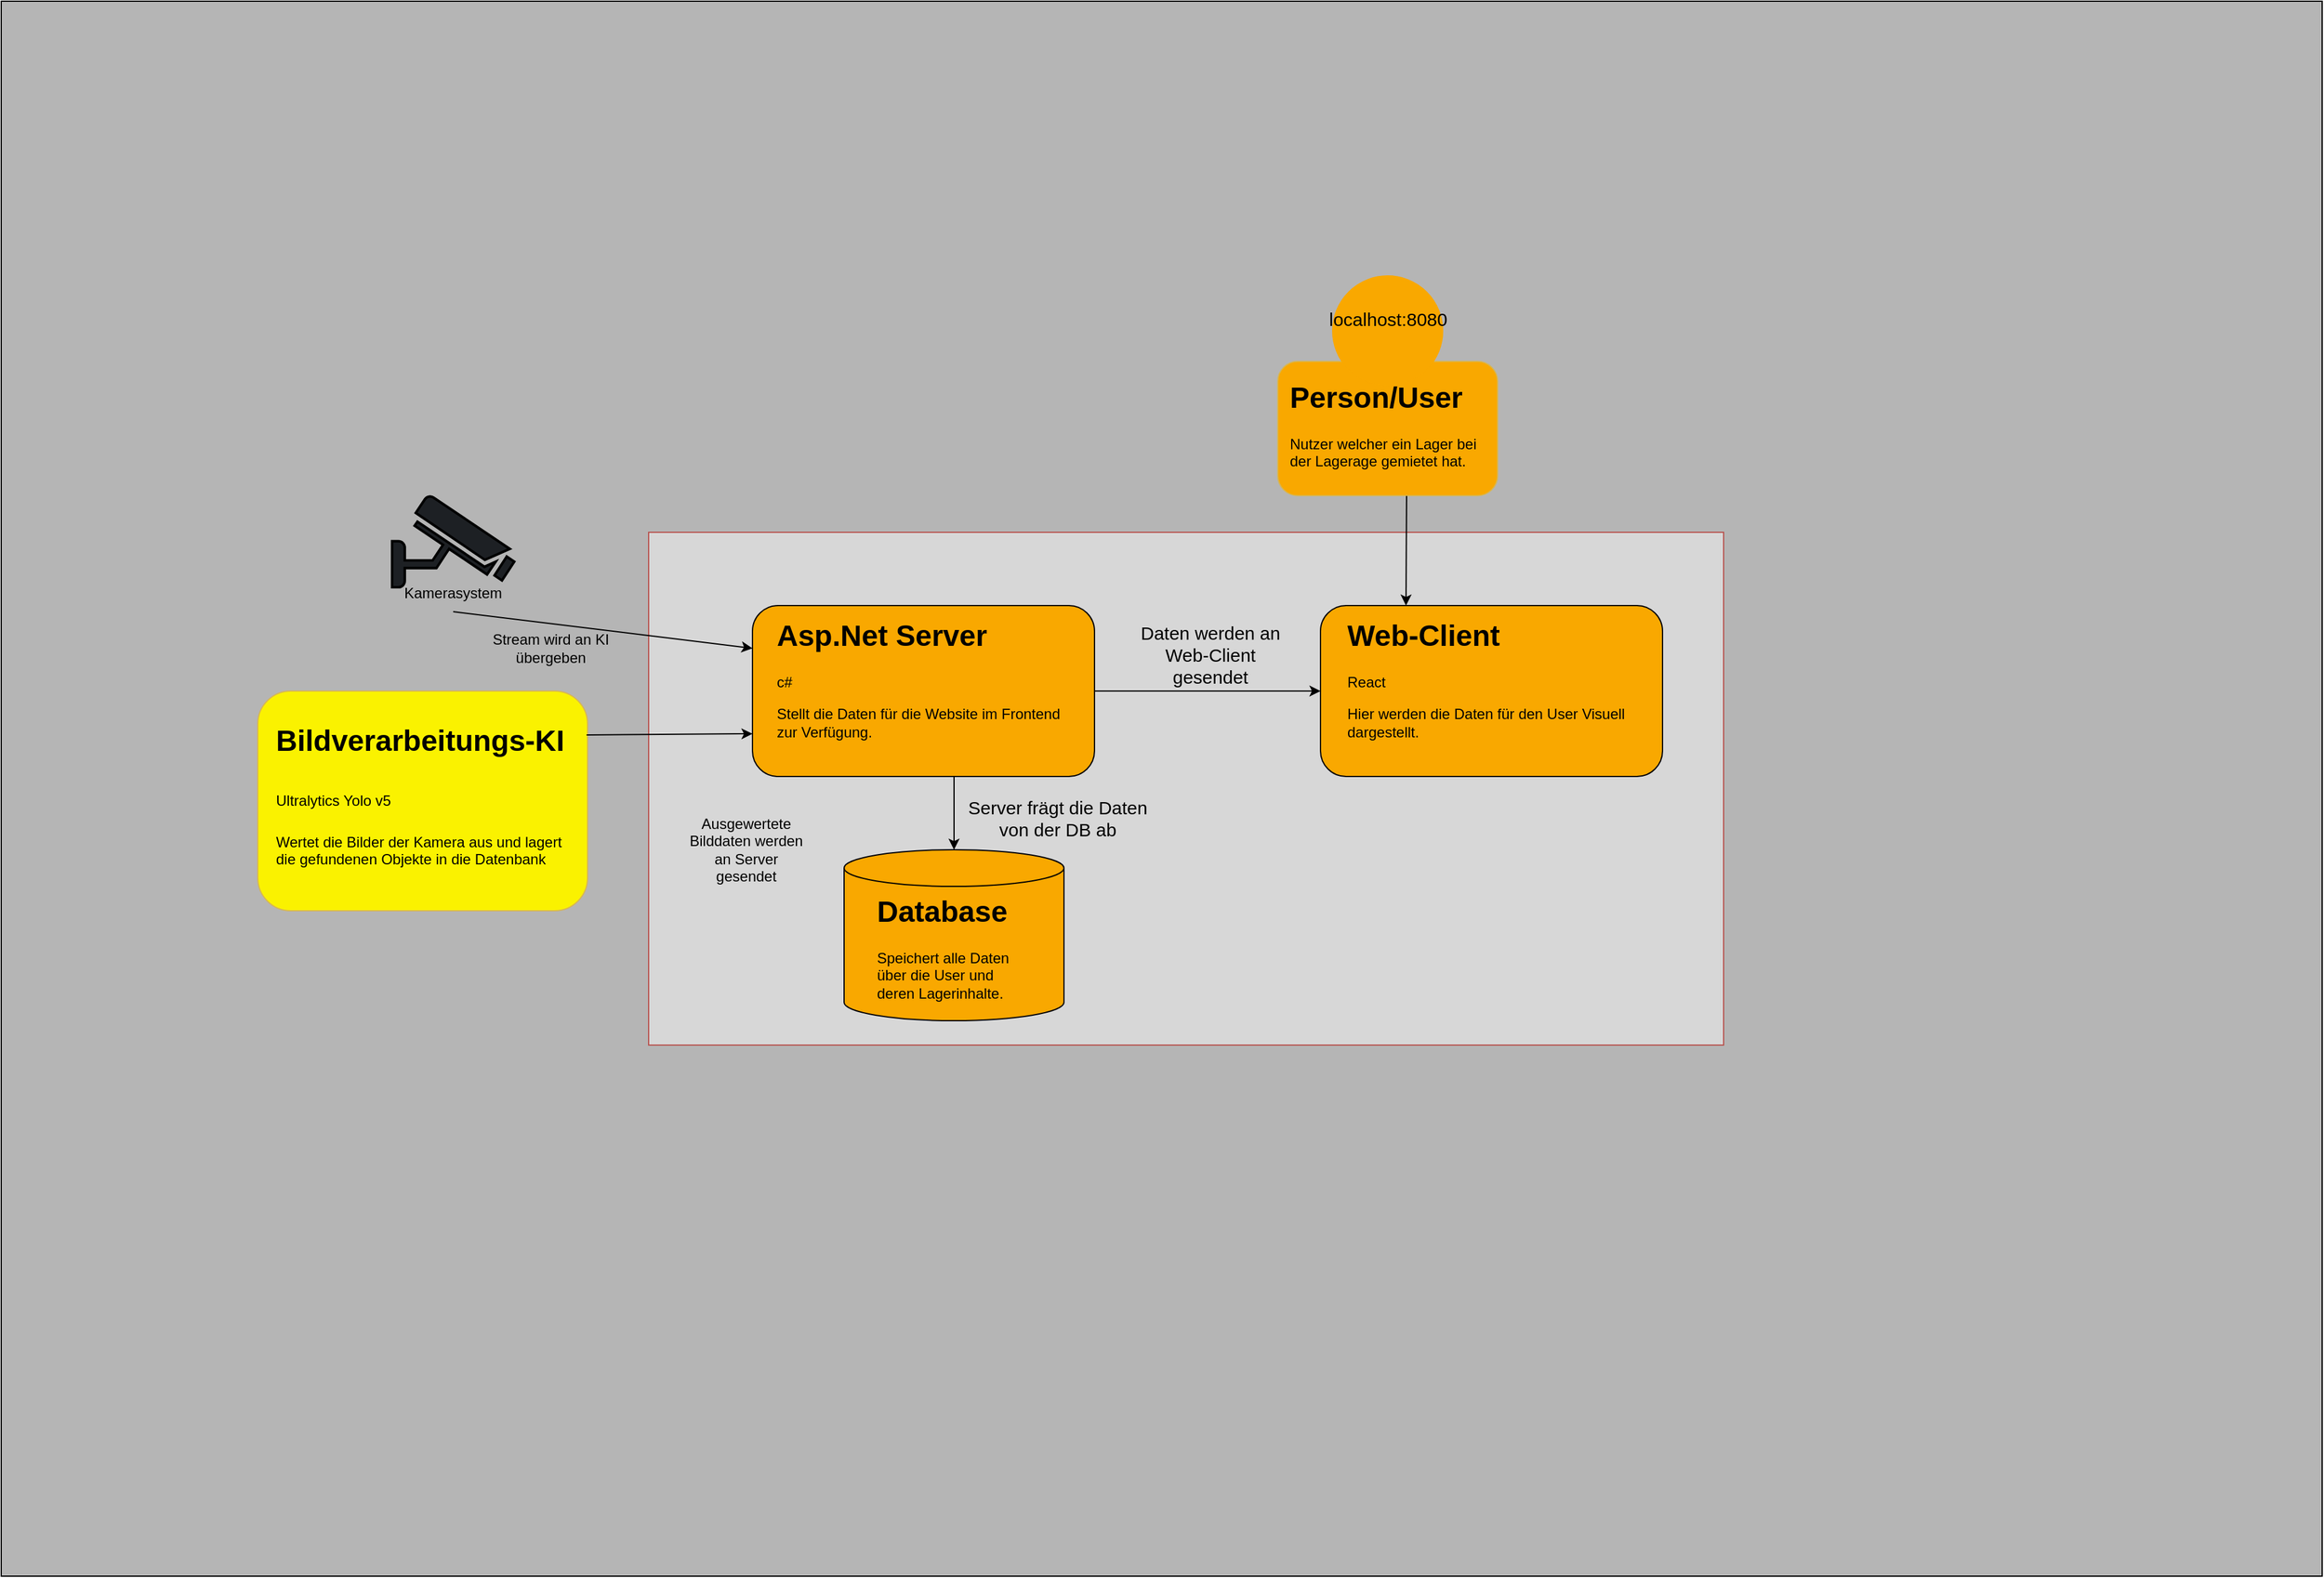 <mxfile version="26.0.11">
  <diagram id="0PMV6AgKhxgoMrpHis9U" name="Seite-1">
    <mxGraphModel dx="1702" dy="1643" grid="1" gridSize="10" guides="1" tooltips="1" connect="1" arrows="1" fold="1" page="1" pageScale="1" pageWidth="827" pageHeight="1169" math="0" shadow="0">
      <root>
        <mxCell id="0" />
        <mxCell id="1" parent="0" />
        <mxCell id="BDqUInauxHcuCY18yniB-14" value="" style="rounded=0;whiteSpace=wrap;html=1;fillColor=#B5B5B5;" parent="1" vertex="1">
          <mxGeometry x="-270" y="-325" width="1900" height="1290" as="geometry" />
        </mxCell>
        <mxCell id="BDqUInauxHcuCY18yniB-35" value="" style="rounded=0;whiteSpace=wrap;html=1;fillColor=#D7D7D7;strokeColor=#b85450;" parent="1" vertex="1">
          <mxGeometry x="260" y="110" width="880" height="420" as="geometry" />
        </mxCell>
        <mxCell id="ar0JcCMCc9k3Sfj8JtdD-1" value="" style="rounded=1;whiteSpace=wrap;html=1;fillColor=#F9A800;strokeColor=#d6b656;" parent="1" vertex="1">
          <mxGeometry x="775" y="-30" width="180" height="110" as="geometry" />
        </mxCell>
        <mxCell id="ar0JcCMCc9k3Sfj8JtdD-3" value="&lt;h1&gt;Person/User&lt;/h1&gt;&lt;p&gt;Nutzer welcher ein Lager bei der Lagerage gemietet hat.&lt;/p&gt;" style="text;html=1;strokeColor=none;fillColor=none;spacing=5;spacingTop=-20;whiteSpace=wrap;overflow=hidden;rounded=0;" parent="1" vertex="1">
          <mxGeometry x="780" y="-20" width="170" height="90" as="geometry" />
        </mxCell>
        <mxCell id="BDqUInauxHcuCY18yniB-13" style="edgeStyle=orthogonalEdgeStyle;rounded=0;orthogonalLoop=1;jettySize=auto;html=1;exitX=1;exitY=0.5;exitDx=0;exitDy=0;entryX=0;entryY=0.5;entryDx=0;entryDy=0;" parent="1" source="ar0JcCMCc9k3Sfj8JtdD-7" target="ar0JcCMCc9k3Sfj8JtdD-9" edge="1">
          <mxGeometry relative="1" as="geometry" />
        </mxCell>
        <mxCell id="ar0JcCMCc9k3Sfj8JtdD-7" value="" style="rounded=1;whiteSpace=wrap;html=1;fillColor=#F9A800;" parent="1" vertex="1">
          <mxGeometry x="345" y="170" width="280" height="140" as="geometry" />
        </mxCell>
        <mxCell id="ar0JcCMCc9k3Sfj8JtdD-8" value="&lt;h1&gt;Asp.Net Server&lt;/h1&gt;&lt;p&gt;c#&lt;/p&gt;&lt;p&gt;&lt;span style=&quot;background-color: transparent; color: light-dark(rgb(0, 0, 0), rgb(255, 255, 255));&quot;&gt;Stellt die Daten für die Website im Frontend zur Verfügung.&lt;/span&gt;&lt;/p&gt;" style="text;html=1;strokeColor=none;fillColor=none;spacing=5;spacingTop=-20;whiteSpace=wrap;overflow=hidden;rounded=0;" parent="1" vertex="1">
          <mxGeometry x="360" y="175" width="250" height="130" as="geometry" />
        </mxCell>
        <mxCell id="ar0JcCMCc9k3Sfj8JtdD-9" value="" style="rounded=1;whiteSpace=wrap;html=1;fillColor=#F9A800;" parent="1" vertex="1">
          <mxGeometry x="810" y="170" width="280" height="140" as="geometry" />
        </mxCell>
        <mxCell id="BDqUInauxHcuCY18yniB-3" value="&lt;h1&gt;Web-Client&lt;/h1&gt;&lt;p&gt;React&lt;/p&gt;&lt;p&gt;Hier werden die Daten für den User Visuell dargestellt.&lt;/p&gt;" style="text;html=1;strokeColor=none;fillColor=none;spacing=5;spacingTop=-20;whiteSpace=wrap;overflow=hidden;rounded=0;" parent="1" vertex="1">
          <mxGeometry x="827" y="175" width="250" height="130" as="geometry" />
        </mxCell>
        <mxCell id="BDqUInauxHcuCY18yniB-4" value="" style="shape=cylinder3;whiteSpace=wrap;html=1;boundedLbl=1;backgroundOutline=1;size=15;fillColor=#F9A800;" parent="1" vertex="1">
          <mxGeometry x="420" y="370" width="180" height="140" as="geometry" />
        </mxCell>
        <mxCell id="BDqUInauxHcuCY18yniB-6" value="&lt;h1 style=&quot;margin-top: 0px;&quot;&gt;Database&lt;/h1&gt;&lt;p&gt;Speichert alle Daten über die User und deren Lagerinhalte.&lt;/p&gt;" style="text;html=1;whiteSpace=wrap;overflow=hidden;rounded=0;" parent="1" vertex="1">
          <mxGeometry x="445" y="400" width="130" height="100" as="geometry" />
        </mxCell>
        <mxCell id="BDqUInauxHcuCY18yniB-18" value="" style="fontColor=#0066CC;verticalAlign=top;verticalLabelPosition=bottom;labelPosition=center;align=center;html=1;outlineConnect=0;fillColor=#1D2024;strokeColor=#000000;gradientColor=none;gradientDirection=north;strokeWidth=2;shape=mxgraph.networks.security_camera;" parent="1" vertex="1">
          <mxGeometry x="50" y="80" width="100" height="75" as="geometry" />
        </mxCell>
        <mxCell id="BDqUInauxHcuCY18yniB-19" value="Kamerasystem" style="text;html=1;align=center;verticalAlign=middle;whiteSpace=wrap;rounded=0;" parent="1" vertex="1">
          <mxGeometry x="50" y="145" width="100" height="30" as="geometry" />
        </mxCell>
        <mxCell id="BDqUInauxHcuCY18yniB-24" value="" style="rounded=1;whiteSpace=wrap;html=1;fillColor=#FAF200;strokeColor=#d6b656;" parent="1" vertex="1">
          <mxGeometry x="-60" y="240" width="270" height="180" as="geometry" />
        </mxCell>
        <mxCell id="BDqUInauxHcuCY18yniB-25" value="&lt;h1&gt;&lt;span style=&quot;background-color: transparent; color: light-dark(rgb(0, 0, 0), rgb(255, 255, 255));&quot;&gt;Bildverarbeitungs-KI&lt;/span&gt;&lt;/h1&gt;&lt;h1&gt;&lt;span style=&quot;font-size: 12px; font-weight: 400;&quot;&gt;Ultralytics Yolo v5&lt;/span&gt;&lt;/h1&gt;&lt;p&gt;Wertet die Bilder der Kamera aus und lagert die gefundenen Objekte in die Datenbank&lt;/p&gt;" style="text;html=1;strokeColor=none;fillColor=none;spacing=5;spacingTop=-20;whiteSpace=wrap;overflow=hidden;rounded=0;" parent="1" vertex="1">
          <mxGeometry x="-50" y="261.25" width="250" height="165" as="geometry" />
        </mxCell>
        <mxCell id="BDqUInauxHcuCY18yniB-32" value="" style="ellipse;whiteSpace=wrap;html=1;aspect=fixed;strokeColor=#F9A800;fillColor=#F9A800;" parent="1" vertex="1">
          <mxGeometry x="820" y="-100" width="90" height="90" as="geometry" />
        </mxCell>
        <mxCell id="BDqUInauxHcuCY18yniB-36" value="" style="endArrow=classic;html=1;rounded=0;entryX=0.5;entryY=0;entryDx=0;entryDy=0;entryPerimeter=0;" parent="1" target="BDqUInauxHcuCY18yniB-4" edge="1">
          <mxGeometry width="50" height="50" relative="1" as="geometry">
            <mxPoint x="510" y="310" as="sourcePoint" />
            <mxPoint x="790" y="405" as="targetPoint" />
          </mxGeometry>
        </mxCell>
        <mxCell id="BDqUInauxHcuCY18yniB-37" value="" style="endArrow=classic;html=1;rounded=0;exitX=0.586;exitY=1.002;exitDx=0;exitDy=0;entryX=0.25;entryY=0;entryDx=0;entryDy=0;exitPerimeter=0;" parent="1" source="ar0JcCMCc9k3Sfj8JtdD-1" target="ar0JcCMCc9k3Sfj8JtdD-9" edge="1">
          <mxGeometry width="50" height="50" relative="1" as="geometry">
            <mxPoint x="530" y="360" as="sourcePoint" />
            <mxPoint x="580" y="310" as="targetPoint" />
          </mxGeometry>
        </mxCell>
        <mxCell id="BDqUInauxHcuCY18yniB-38" value="" style="endArrow=classic;html=1;rounded=0;exitX=0.997;exitY=0.2;exitDx=0;exitDy=0;entryX=0;entryY=0.75;entryDx=0;entryDy=0;exitPerimeter=0;" parent="1" target="ar0JcCMCc9k3Sfj8JtdD-7" edge="1" source="BDqUInauxHcuCY18yniB-24">
          <mxGeometry width="50" height="50" relative="1" as="geometry">
            <mxPoint x="250" y="420.0" as="sourcePoint" />
            <mxPoint x="340" y="422" as="targetPoint" />
          </mxGeometry>
        </mxCell>
        <mxCell id="BDqUInauxHcuCY18yniB-40" value="" style="endArrow=classic;html=1;rounded=0;exitX=0.5;exitY=1;exitDx=0;exitDy=0;entryX=0;entryY=0.25;entryDx=0;entryDy=0;" parent="1" source="BDqUInauxHcuCY18yniB-19" target="ar0JcCMCc9k3Sfj8JtdD-7" edge="1">
          <mxGeometry width="50" height="50" relative="1" as="geometry">
            <mxPoint x="490" y="450" as="sourcePoint" />
            <mxPoint x="115" y="320" as="targetPoint" />
          </mxGeometry>
        </mxCell>
        <mxCell id="BDqUInauxHcuCY18yniB-42" value="&lt;font style=&quot;font-size: 15px;&quot;&gt;localhost:8080&lt;/font&gt;" style="text;html=1;align=center;verticalAlign=middle;whiteSpace=wrap;rounded=0;" parent="1" vertex="1">
          <mxGeometry x="837.5" y="-80" width="55" height="30" as="geometry" />
        </mxCell>
        <mxCell id="BDqUInauxHcuCY18yniB-43" value="&lt;font style=&quot;font-size: 15px;&quot;&gt;Daten werden an Web-Client gesendet&lt;/font&gt;" style="text;html=1;align=center;verticalAlign=middle;whiteSpace=wrap;rounded=0;" parent="1" vertex="1">
          <mxGeometry x="660" y="175" width="120" height="70" as="geometry" />
        </mxCell>
        <mxCell id="BDqUInauxHcuCY18yniB-44" value="&lt;font style=&quot;font-size: 15px;&quot;&gt;Server frägt die Daten von der DB ab&lt;/font&gt;" style="text;html=1;align=center;verticalAlign=middle;whiteSpace=wrap;rounded=0;" parent="1" vertex="1">
          <mxGeometry x="520" y="317.5" width="150" height="52.5" as="geometry" />
        </mxCell>
        <mxCell id="BDqUInauxHcuCY18yniB-47" value="Ausgewertete Bilddaten werden an Server gesendet" style="text;html=1;align=center;verticalAlign=middle;whiteSpace=wrap;rounded=0;" parent="1" vertex="1">
          <mxGeometry x="290" y="340" width="100" height="60" as="geometry" />
        </mxCell>
        <mxCell id="BDqUInauxHcuCY18yniB-49" value="Stream wird an KI übergeben" style="text;html=1;align=center;verticalAlign=middle;whiteSpace=wrap;rounded=0;" parent="1" vertex="1">
          <mxGeometry x="130" y="190" width="100" height="30" as="geometry" />
        </mxCell>
      </root>
    </mxGraphModel>
  </diagram>
</mxfile>
